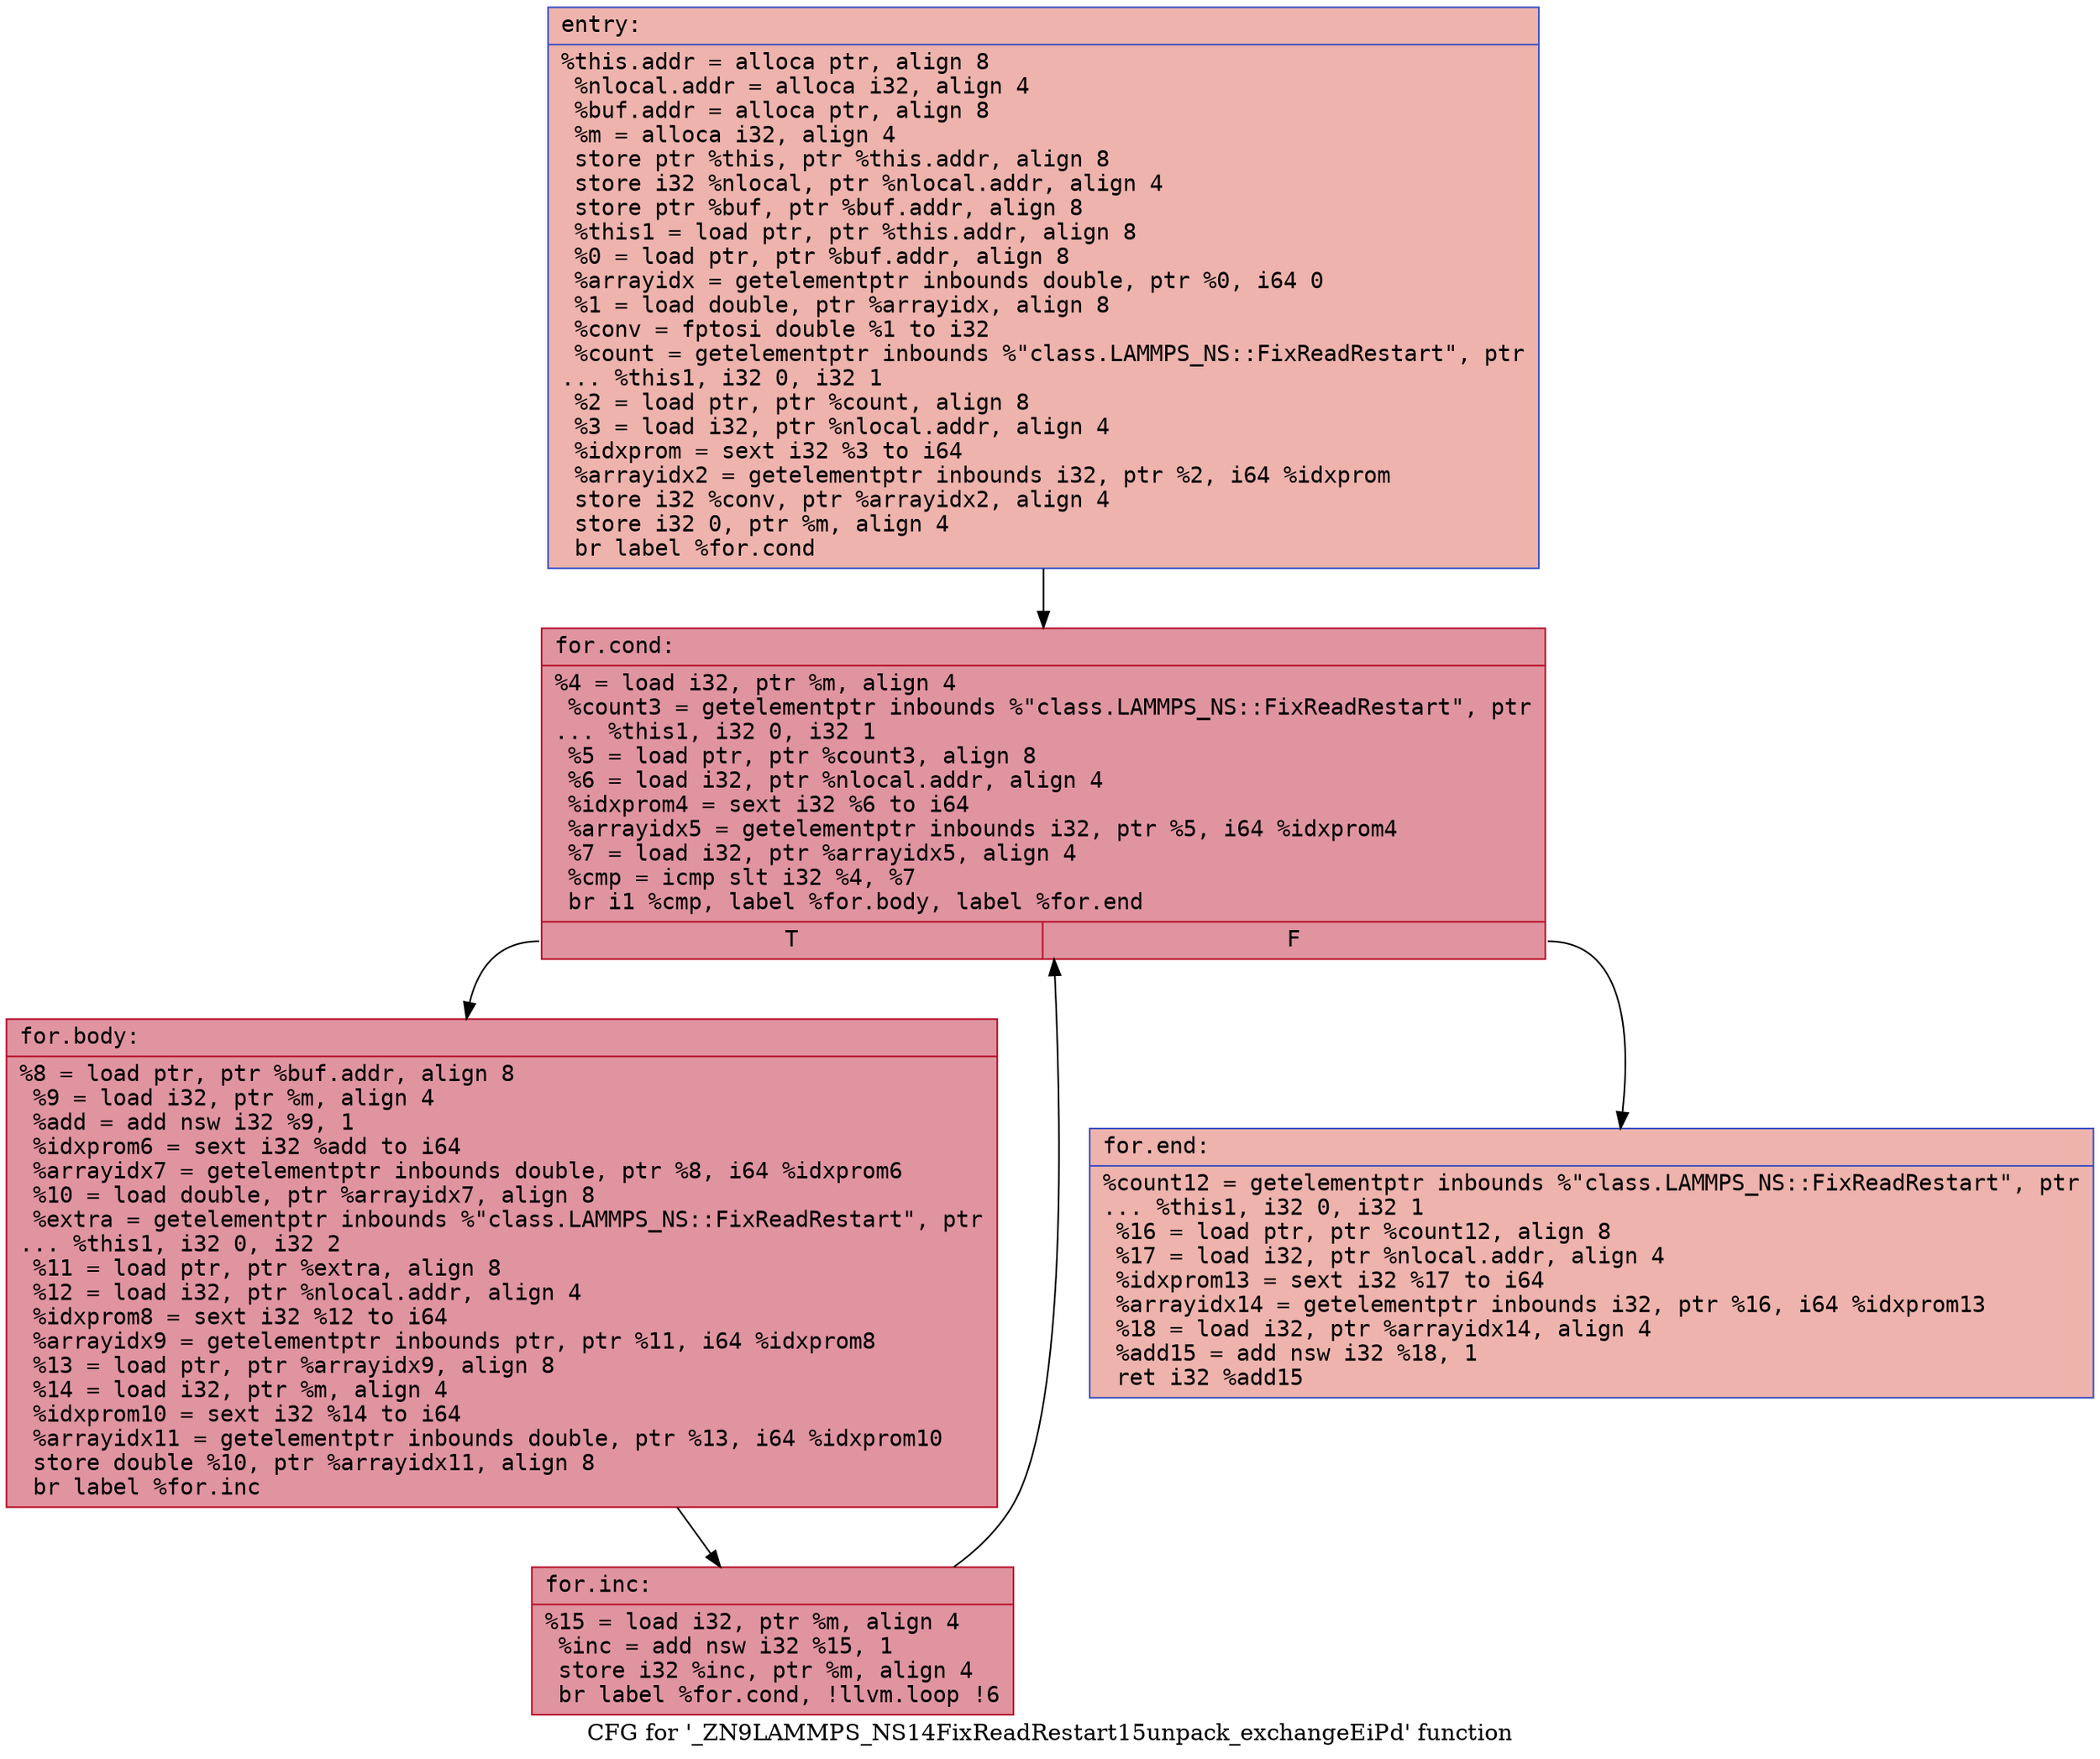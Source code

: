 digraph "CFG for '_ZN9LAMMPS_NS14FixReadRestart15unpack_exchangeEiPd' function" {
	label="CFG for '_ZN9LAMMPS_NS14FixReadRestart15unpack_exchangeEiPd' function";

	Node0x55f8eedb1af0 [shape=record,color="#3d50c3ff", style=filled, fillcolor="#d6524470" fontname="Courier",label="{entry:\l|  %this.addr = alloca ptr, align 8\l  %nlocal.addr = alloca i32, align 4\l  %buf.addr = alloca ptr, align 8\l  %m = alloca i32, align 4\l  store ptr %this, ptr %this.addr, align 8\l  store i32 %nlocal, ptr %nlocal.addr, align 4\l  store ptr %buf, ptr %buf.addr, align 8\l  %this1 = load ptr, ptr %this.addr, align 8\l  %0 = load ptr, ptr %buf.addr, align 8\l  %arrayidx = getelementptr inbounds double, ptr %0, i64 0\l  %1 = load double, ptr %arrayidx, align 8\l  %conv = fptosi double %1 to i32\l  %count = getelementptr inbounds %\"class.LAMMPS_NS::FixReadRestart\", ptr\l... %this1, i32 0, i32 1\l  %2 = load ptr, ptr %count, align 8\l  %3 = load i32, ptr %nlocal.addr, align 4\l  %idxprom = sext i32 %3 to i64\l  %arrayidx2 = getelementptr inbounds i32, ptr %2, i64 %idxprom\l  store i32 %conv, ptr %arrayidx2, align 4\l  store i32 0, ptr %m, align 4\l  br label %for.cond\l}"];
	Node0x55f8eedb1af0 -> Node0x55f8eedb2770[tooltip="entry -> for.cond\nProbability 100.00%" ];
	Node0x55f8eedb2770 [shape=record,color="#b70d28ff", style=filled, fillcolor="#b70d2870" fontname="Courier",label="{for.cond:\l|  %4 = load i32, ptr %m, align 4\l  %count3 = getelementptr inbounds %\"class.LAMMPS_NS::FixReadRestart\", ptr\l... %this1, i32 0, i32 1\l  %5 = load ptr, ptr %count3, align 8\l  %6 = load i32, ptr %nlocal.addr, align 4\l  %idxprom4 = sext i32 %6 to i64\l  %arrayidx5 = getelementptr inbounds i32, ptr %5, i64 %idxprom4\l  %7 = load i32, ptr %arrayidx5, align 4\l  %cmp = icmp slt i32 %4, %7\l  br i1 %cmp, label %for.body, label %for.end\l|{<s0>T|<s1>F}}"];
	Node0x55f8eedb2770:s0 -> Node0x55f8eedb2d60[tooltip="for.cond -> for.body\nProbability 96.88%" ];
	Node0x55f8eedb2770:s1 -> Node0x55f8eedb2de0[tooltip="for.cond -> for.end\nProbability 3.12%" ];
	Node0x55f8eedb2d60 [shape=record,color="#b70d28ff", style=filled, fillcolor="#b70d2870" fontname="Courier",label="{for.body:\l|  %8 = load ptr, ptr %buf.addr, align 8\l  %9 = load i32, ptr %m, align 4\l  %add = add nsw i32 %9, 1\l  %idxprom6 = sext i32 %add to i64\l  %arrayidx7 = getelementptr inbounds double, ptr %8, i64 %idxprom6\l  %10 = load double, ptr %arrayidx7, align 8\l  %extra = getelementptr inbounds %\"class.LAMMPS_NS::FixReadRestart\", ptr\l... %this1, i32 0, i32 2\l  %11 = load ptr, ptr %extra, align 8\l  %12 = load i32, ptr %nlocal.addr, align 4\l  %idxprom8 = sext i32 %12 to i64\l  %arrayidx9 = getelementptr inbounds ptr, ptr %11, i64 %idxprom8\l  %13 = load ptr, ptr %arrayidx9, align 8\l  %14 = load i32, ptr %m, align 4\l  %idxprom10 = sext i32 %14 to i64\l  %arrayidx11 = getelementptr inbounds double, ptr %13, i64 %idxprom10\l  store double %10, ptr %arrayidx11, align 8\l  br label %for.inc\l}"];
	Node0x55f8eedb2d60 -> Node0x55f8eedb3a80[tooltip="for.body -> for.inc\nProbability 100.00%" ];
	Node0x55f8eedb3a80 [shape=record,color="#b70d28ff", style=filled, fillcolor="#b70d2870" fontname="Courier",label="{for.inc:\l|  %15 = load i32, ptr %m, align 4\l  %inc = add nsw i32 %15, 1\l  store i32 %inc, ptr %m, align 4\l  br label %for.cond, !llvm.loop !6\l}"];
	Node0x55f8eedb3a80 -> Node0x55f8eedb2770[tooltip="for.inc -> for.cond\nProbability 100.00%" ];
	Node0x55f8eedb2de0 [shape=record,color="#3d50c3ff", style=filled, fillcolor="#d6524470" fontname="Courier",label="{for.end:\l|  %count12 = getelementptr inbounds %\"class.LAMMPS_NS::FixReadRestart\", ptr\l... %this1, i32 0, i32 1\l  %16 = load ptr, ptr %count12, align 8\l  %17 = load i32, ptr %nlocal.addr, align 4\l  %idxprom13 = sext i32 %17 to i64\l  %arrayidx14 = getelementptr inbounds i32, ptr %16, i64 %idxprom13\l  %18 = load i32, ptr %arrayidx14, align 4\l  %add15 = add nsw i32 %18, 1\l  ret i32 %add15\l}"];
}
